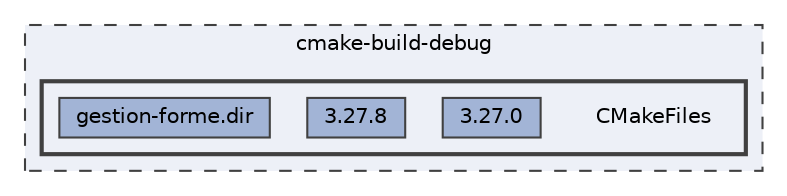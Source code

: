 digraph "cmake-build-debug/CMakeFiles"
{
 // LATEX_PDF_SIZE
  bgcolor="transparent";
  edge [fontname=Helvetica,fontsize=10,labelfontname=Helvetica,labelfontsize=10];
  node [fontname=Helvetica,fontsize=10,shape=box,height=0.2,width=0.4];
  compound=true
  subgraph clusterdir_95e29a8b8ee7c54052c171a88bb95675 {
    graph [ bgcolor="#edf0f7", pencolor="grey25", label="cmake-build-debug", fontname=Helvetica,fontsize=10 style="filled,dashed", URL="dir_95e29a8b8ee7c54052c171a88bb95675.html",tooltip=""]
  subgraph clusterdir_f89abcb304c928c7d889aa5625570de5 {
    graph [ bgcolor="#edf0f7", pencolor="grey25", label="", fontname=Helvetica,fontsize=10 style="filled,bold", URL="dir_f89abcb304c928c7d889aa5625570de5.html",tooltip=""]
    dir_f89abcb304c928c7d889aa5625570de5 [shape=plaintext, label="CMakeFiles"];
  dir_1788aacbbe810ba6bf2b3fdb69790508 [label="3.27.0", fillcolor="#a2b4d6", color="grey25", style="filled", URL="dir_1788aacbbe810ba6bf2b3fdb69790508.html",tooltip=""];
  dir_a30f206eb85b936aebf778f8ca08be7c [label="3.27.8", fillcolor="#a2b4d6", color="grey25", style="filled", URL="dir_a30f206eb85b936aebf778f8ca08be7c.html",tooltip=""];
  dir_84fc2f63450cf8f6481318f4716eed00 [label="gestion-forme.dir", fillcolor="#a2b4d6", color="grey25", style="filled", URL="dir_84fc2f63450cf8f6481318f4716eed00.html",tooltip=""];
  }
  }
}

